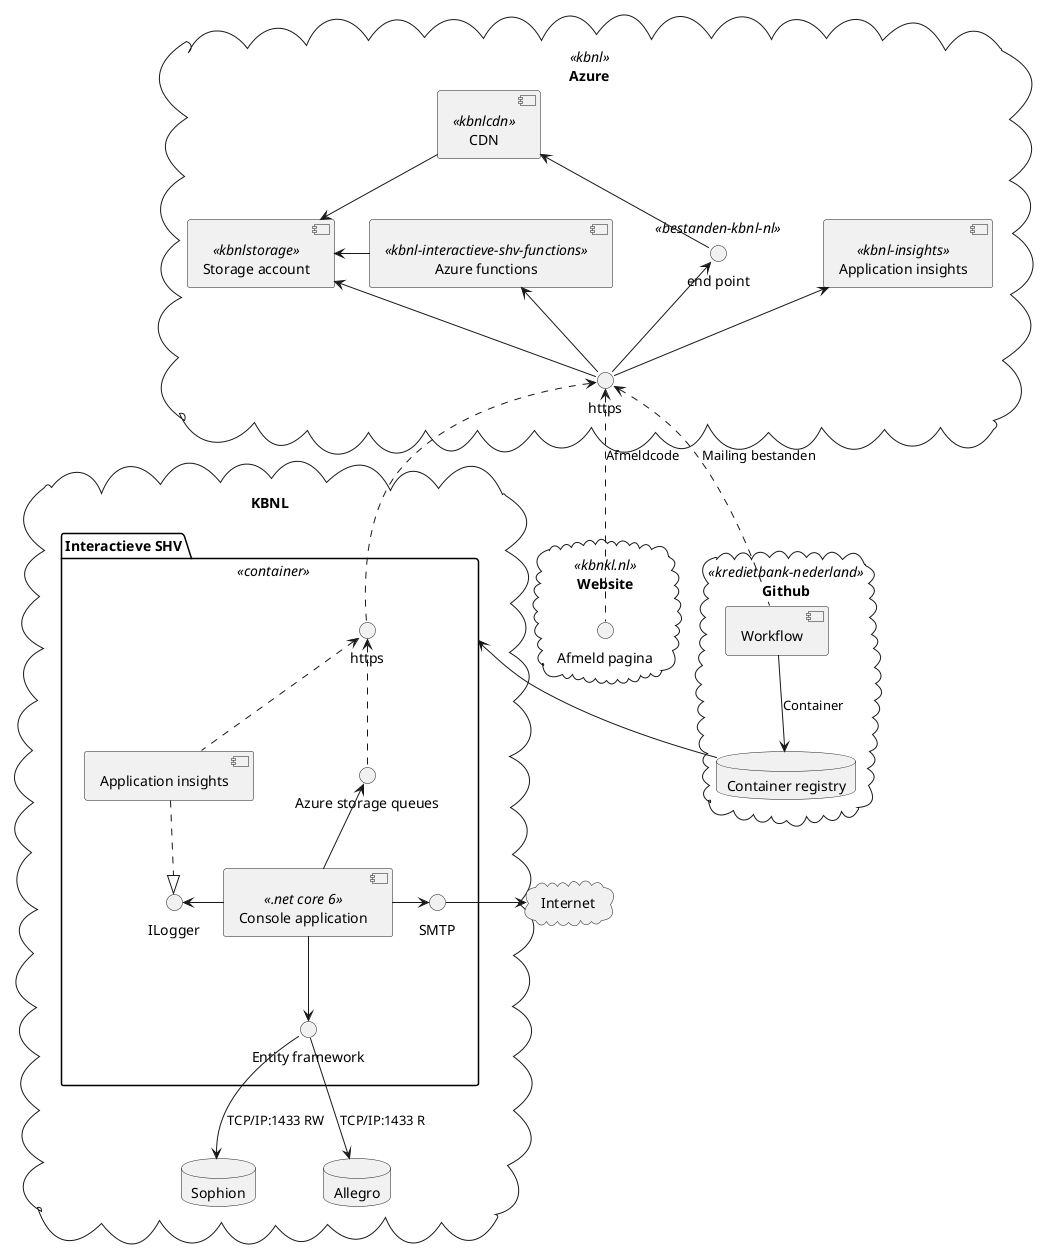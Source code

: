 @startuml

cloud KBNL {
    package "Interactieve SHV" <<container>> AS ISHV {
        [Console application] <<.net core 6>> as APP
        () SMTP
        () ILogger
        () "Entity framework" as DA
        () "Azure storage queues" AS ASQ
        [Application insights] as AIC
        () https as KBNL_Http
    }


    database Sophion
    database Allegro
}

cloud "Azure" <<kbnl>> {
    [Application insights] <<kbnl-insights>> AS AI
    [Storage account] <<kbnlstorage>> AS SA
    [Azure functions] <<kbnl-interactieve-shv-functions>> AS AF
    [CDN] <<kbnlcdn>> AS CDN
    () "end point" <<bestanden-kbnl-nl>> AS EP
    () https as Azure_Http

    SA <- AF
}

cloud "Website" <<kbnkl.nl>> {
    () "Afmeld pagina" as Afmelden
}

cloud "Internet"

cloud Github <<kredietbank-nederland>> {
    [Workflow]
    database "Container registry" AS CR

    Workflow --> CR : Container
}

CDN --> SA
CDN <-- EP

SMTP -> Internet

SA <-- Azure_Http
AI <-- Azure_Http
EP <-- Azure_Http
AF <-- Azure_Http

ISHV <- CR

Azure_Http <.. Workflow : "Mailing bestanden"
Azure_Http <.. KBNL_Http
Azure_Http <.. Afmelden : "Afmeldcode"

KBNL_Http <.. AIC
KBNL_Http <.. ASQ

AIC ..|> ILogger

APP -> SMTP

ASQ <-- APP
ILogger <- APP

APP --> DA

DA --> Sophion : "TCP/IP:1433 RW"
DA --> Allegro : "TCP/IP:1433 R"


@enduml